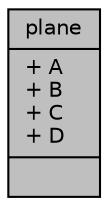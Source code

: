 digraph "plane"
{
  edge [fontname="Helvetica",fontsize="10",labelfontname="Helvetica",labelfontsize="10"];
  node [fontname="Helvetica",fontsize="10",shape=record];
  Node1 [label="{plane\n|+ A\l+ B\l+ C\l+ D\l|}",height=0.2,width=0.4,color="black", fillcolor="grey75", style="filled", fontcolor="black"];
}
